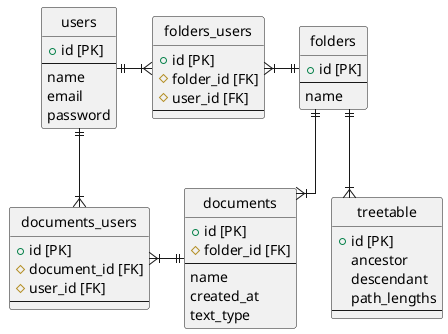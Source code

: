 @startuml

hide circle
skinparam linetype ortho

entity "users" {
  + id [PK]
  --
  name
  email
  password
}



entity "documents" {
  + id [PK]
  # folder_id [FK]
  --
  name
  created_at
  text_type
}

entity "documents_users" {
  + id [PK]
  # document_id [FK]
  # user_id [FK]
  --
}

entity "treetable" {
  + id [PK]
  ancestor
  descendant
  path_lengths
  --
}

entity "folders_users" {
  + id [PK]
  # folder_id [FK]
  # user_id [FK]
  --
}

entity "folders" {
  + id [PK]
  --
  name
}


folders ||-d-|{ documents
folders ||-d-|{ treetable
folders ||-l-|{ folders_users
documents ||-l-|{ documents_users
users ||-r-|{ folders_users
users ||--|{ documents_users
@enduml